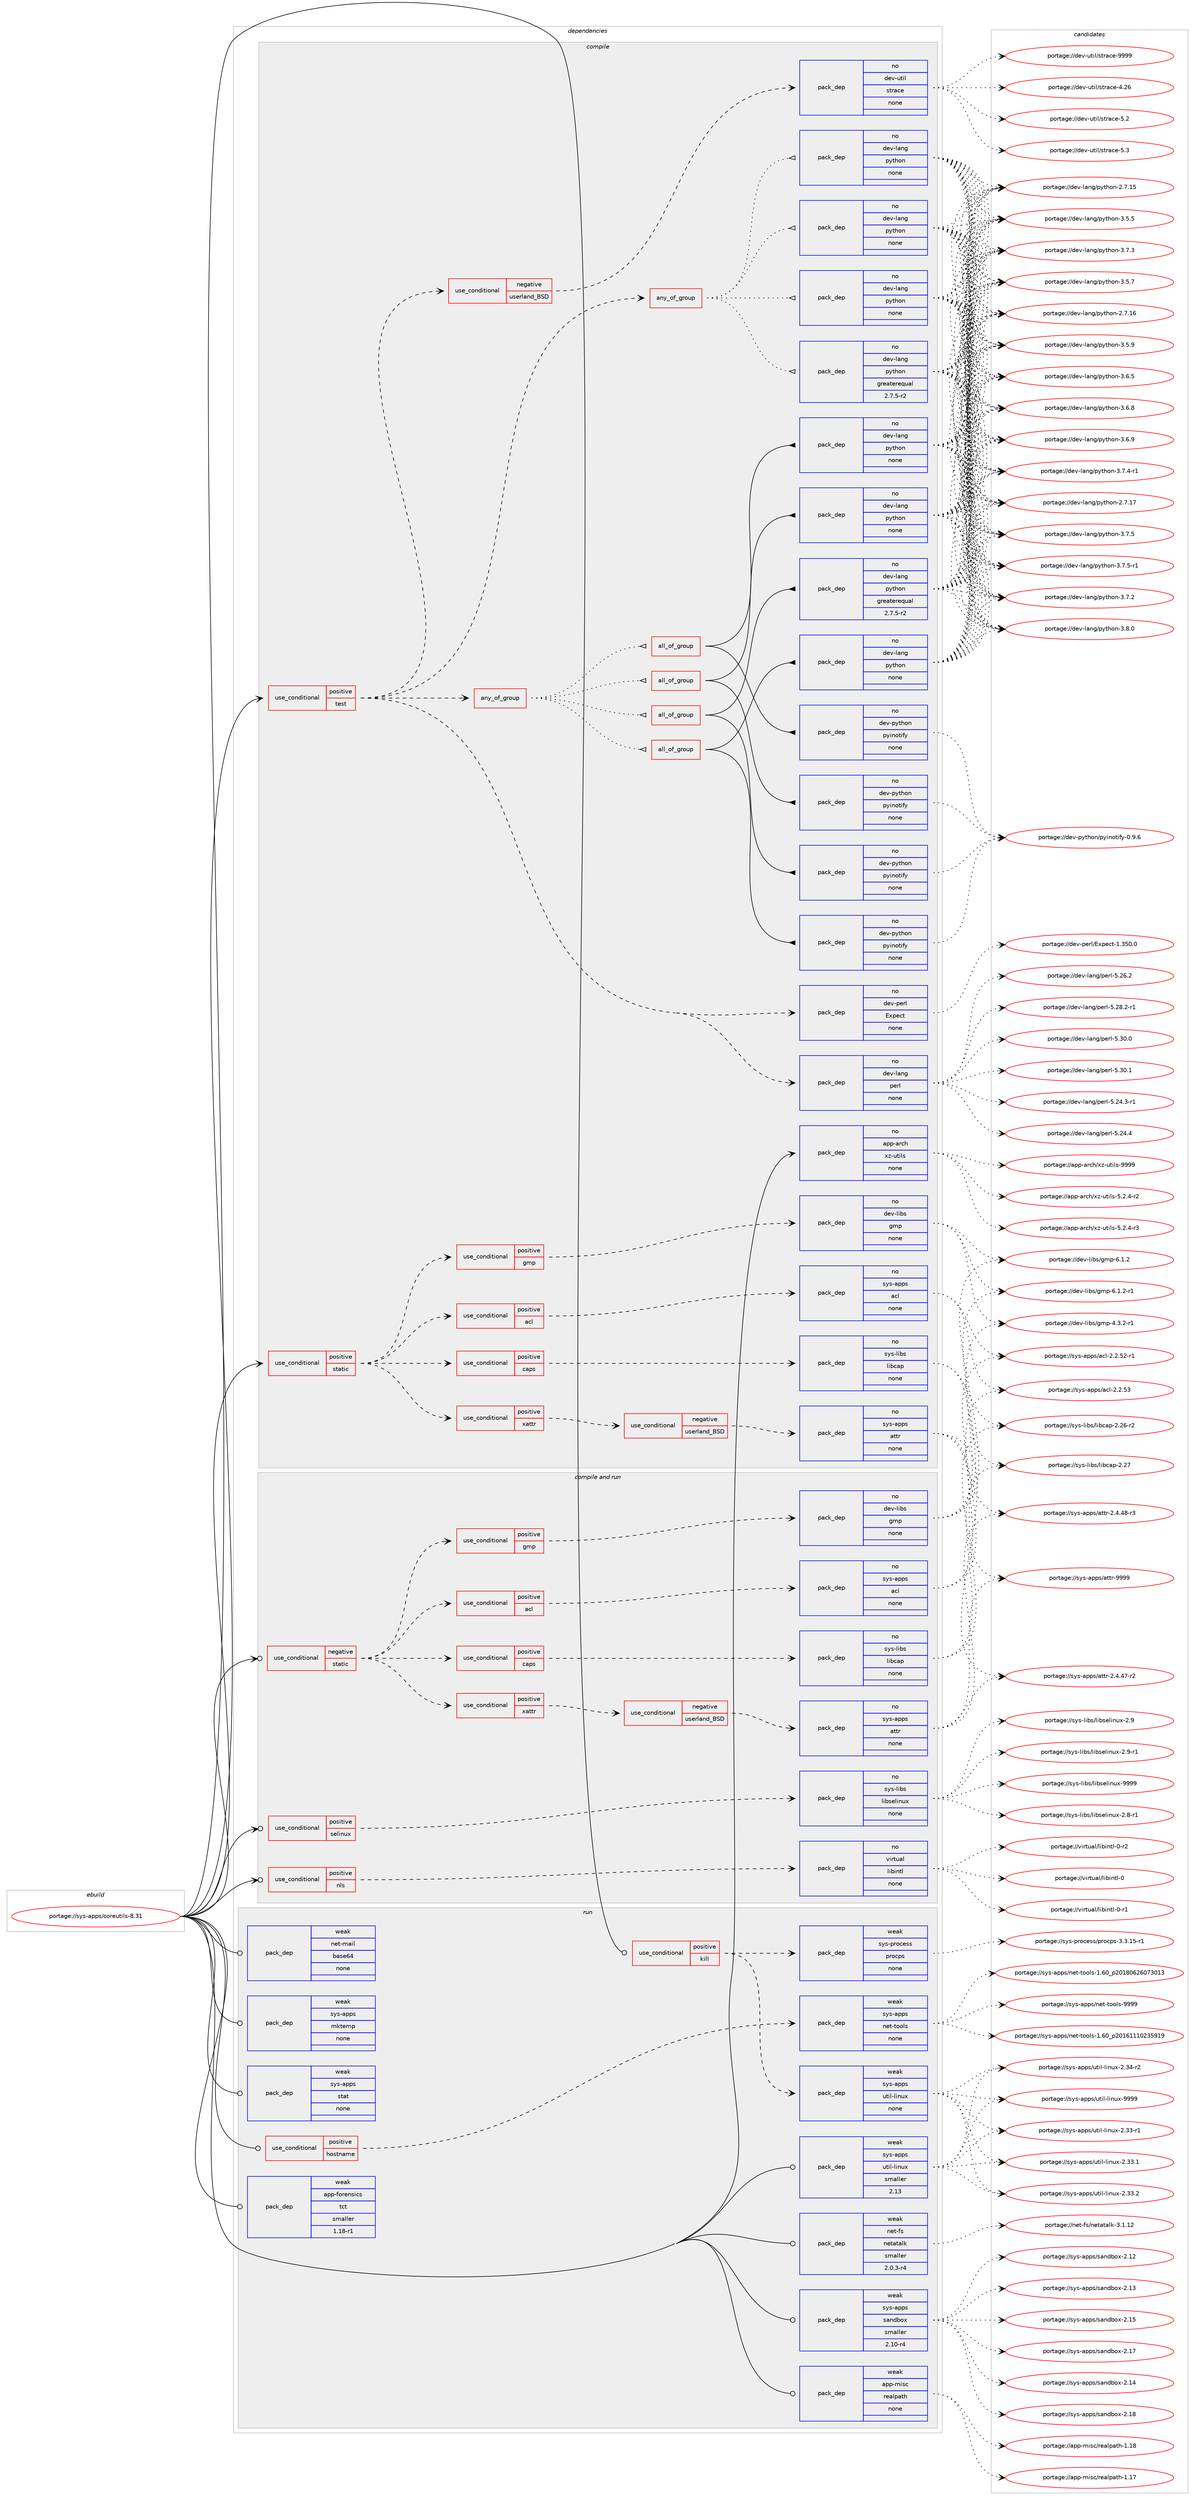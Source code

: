 digraph prolog {

# *************
# Graph options
# *************

newrank=true;
concentrate=true;
compound=true;
graph [rankdir=LR,fontname=Helvetica,fontsize=10,ranksep=1.5];#, ranksep=2.5, nodesep=0.2];
edge  [arrowhead=vee];
node  [fontname=Helvetica,fontsize=10];

# **********
# The ebuild
# **********

subgraph cluster_leftcol {
color=gray;
rank=same;
label=<<i>ebuild</i>>;
id [label="portage://sys-apps/coreutils-8.31", color=red, width=4, href="../sys-apps/coreutils-8.31.svg"];
}

# ****************
# The dependencies
# ****************

subgraph cluster_midcol {
color=gray;
label=<<i>dependencies</i>>;
subgraph cluster_compile {
fillcolor="#eeeeee";
style=filled;
label=<<i>compile</i>>;
subgraph cond98813 {
dependency407005 [label=<<TABLE BORDER="0" CELLBORDER="1" CELLSPACING="0" CELLPADDING="4"><TR><TD ROWSPAN="3" CELLPADDING="10">use_conditional</TD></TR><TR><TD>positive</TD></TR><TR><TD>static</TD></TR></TABLE>>, shape=none, color=red];
subgraph cond98814 {
dependency407006 [label=<<TABLE BORDER="0" CELLBORDER="1" CELLSPACING="0" CELLPADDING="4"><TR><TD ROWSPAN="3" CELLPADDING="10">use_conditional</TD></TR><TR><TD>positive</TD></TR><TR><TD>acl</TD></TR></TABLE>>, shape=none, color=red];
subgraph pack301393 {
dependency407007 [label=<<TABLE BORDER="0" CELLBORDER="1" CELLSPACING="0" CELLPADDING="4" WIDTH="220"><TR><TD ROWSPAN="6" CELLPADDING="30">pack_dep</TD></TR><TR><TD WIDTH="110">no</TD></TR><TR><TD>sys-apps</TD></TR><TR><TD>acl</TD></TR><TR><TD>none</TD></TR><TR><TD></TD></TR></TABLE>>, shape=none, color=blue];
}
dependency407006:e -> dependency407007:w [weight=20,style="dashed",arrowhead="vee"];
}
dependency407005:e -> dependency407006:w [weight=20,style="dashed",arrowhead="vee"];
subgraph cond98815 {
dependency407008 [label=<<TABLE BORDER="0" CELLBORDER="1" CELLSPACING="0" CELLPADDING="4"><TR><TD ROWSPAN="3" CELLPADDING="10">use_conditional</TD></TR><TR><TD>positive</TD></TR><TR><TD>caps</TD></TR></TABLE>>, shape=none, color=red];
subgraph pack301394 {
dependency407009 [label=<<TABLE BORDER="0" CELLBORDER="1" CELLSPACING="0" CELLPADDING="4" WIDTH="220"><TR><TD ROWSPAN="6" CELLPADDING="30">pack_dep</TD></TR><TR><TD WIDTH="110">no</TD></TR><TR><TD>sys-libs</TD></TR><TR><TD>libcap</TD></TR><TR><TD>none</TD></TR><TR><TD></TD></TR></TABLE>>, shape=none, color=blue];
}
dependency407008:e -> dependency407009:w [weight=20,style="dashed",arrowhead="vee"];
}
dependency407005:e -> dependency407008:w [weight=20,style="dashed",arrowhead="vee"];
subgraph cond98816 {
dependency407010 [label=<<TABLE BORDER="0" CELLBORDER="1" CELLSPACING="0" CELLPADDING="4"><TR><TD ROWSPAN="3" CELLPADDING="10">use_conditional</TD></TR><TR><TD>positive</TD></TR><TR><TD>gmp</TD></TR></TABLE>>, shape=none, color=red];
subgraph pack301395 {
dependency407011 [label=<<TABLE BORDER="0" CELLBORDER="1" CELLSPACING="0" CELLPADDING="4" WIDTH="220"><TR><TD ROWSPAN="6" CELLPADDING="30">pack_dep</TD></TR><TR><TD WIDTH="110">no</TD></TR><TR><TD>dev-libs</TD></TR><TR><TD>gmp</TD></TR><TR><TD>none</TD></TR><TR><TD></TD></TR></TABLE>>, shape=none, color=blue];
}
dependency407010:e -> dependency407011:w [weight=20,style="dashed",arrowhead="vee"];
}
dependency407005:e -> dependency407010:w [weight=20,style="dashed",arrowhead="vee"];
subgraph cond98817 {
dependency407012 [label=<<TABLE BORDER="0" CELLBORDER="1" CELLSPACING="0" CELLPADDING="4"><TR><TD ROWSPAN="3" CELLPADDING="10">use_conditional</TD></TR><TR><TD>positive</TD></TR><TR><TD>xattr</TD></TR></TABLE>>, shape=none, color=red];
subgraph cond98818 {
dependency407013 [label=<<TABLE BORDER="0" CELLBORDER="1" CELLSPACING="0" CELLPADDING="4"><TR><TD ROWSPAN="3" CELLPADDING="10">use_conditional</TD></TR><TR><TD>negative</TD></TR><TR><TD>userland_BSD</TD></TR></TABLE>>, shape=none, color=red];
subgraph pack301396 {
dependency407014 [label=<<TABLE BORDER="0" CELLBORDER="1" CELLSPACING="0" CELLPADDING="4" WIDTH="220"><TR><TD ROWSPAN="6" CELLPADDING="30">pack_dep</TD></TR><TR><TD WIDTH="110">no</TD></TR><TR><TD>sys-apps</TD></TR><TR><TD>attr</TD></TR><TR><TD>none</TD></TR><TR><TD></TD></TR></TABLE>>, shape=none, color=blue];
}
dependency407013:e -> dependency407014:w [weight=20,style="dashed",arrowhead="vee"];
}
dependency407012:e -> dependency407013:w [weight=20,style="dashed",arrowhead="vee"];
}
dependency407005:e -> dependency407012:w [weight=20,style="dashed",arrowhead="vee"];
}
id:e -> dependency407005:w [weight=20,style="solid",arrowhead="vee"];
subgraph cond98819 {
dependency407015 [label=<<TABLE BORDER="0" CELLBORDER="1" CELLSPACING="0" CELLPADDING="4"><TR><TD ROWSPAN="3" CELLPADDING="10">use_conditional</TD></TR><TR><TD>positive</TD></TR><TR><TD>test</TD></TR></TABLE>>, shape=none, color=red];
subgraph pack301397 {
dependency407016 [label=<<TABLE BORDER="0" CELLBORDER="1" CELLSPACING="0" CELLPADDING="4" WIDTH="220"><TR><TD ROWSPAN="6" CELLPADDING="30">pack_dep</TD></TR><TR><TD WIDTH="110">no</TD></TR><TR><TD>dev-lang</TD></TR><TR><TD>perl</TD></TR><TR><TD>none</TD></TR><TR><TD></TD></TR></TABLE>>, shape=none, color=blue];
}
dependency407015:e -> dependency407016:w [weight=20,style="dashed",arrowhead="vee"];
subgraph pack301398 {
dependency407017 [label=<<TABLE BORDER="0" CELLBORDER="1" CELLSPACING="0" CELLPADDING="4" WIDTH="220"><TR><TD ROWSPAN="6" CELLPADDING="30">pack_dep</TD></TR><TR><TD WIDTH="110">no</TD></TR><TR><TD>dev-perl</TD></TR><TR><TD>Expect</TD></TR><TR><TD>none</TD></TR><TR><TD></TD></TR></TABLE>>, shape=none, color=blue];
}
dependency407015:e -> dependency407017:w [weight=20,style="dashed",arrowhead="vee"];
subgraph cond98820 {
dependency407018 [label=<<TABLE BORDER="0" CELLBORDER="1" CELLSPACING="0" CELLPADDING="4"><TR><TD ROWSPAN="3" CELLPADDING="10">use_conditional</TD></TR><TR><TD>negative</TD></TR><TR><TD>userland_BSD</TD></TR></TABLE>>, shape=none, color=red];
subgraph pack301399 {
dependency407019 [label=<<TABLE BORDER="0" CELLBORDER="1" CELLSPACING="0" CELLPADDING="4" WIDTH="220"><TR><TD ROWSPAN="6" CELLPADDING="30">pack_dep</TD></TR><TR><TD WIDTH="110">no</TD></TR><TR><TD>dev-util</TD></TR><TR><TD>strace</TD></TR><TR><TD>none</TD></TR><TR><TD></TD></TR></TABLE>>, shape=none, color=blue];
}
dependency407018:e -> dependency407019:w [weight=20,style="dashed",arrowhead="vee"];
}
dependency407015:e -> dependency407018:w [weight=20,style="dashed",arrowhead="vee"];
subgraph any6589 {
dependency407020 [label=<<TABLE BORDER="0" CELLBORDER="1" CELLSPACING="0" CELLPADDING="4"><TR><TD CELLPADDING="10">any_of_group</TD></TR></TABLE>>, shape=none, color=red];subgraph pack301400 {
dependency407021 [label=<<TABLE BORDER="0" CELLBORDER="1" CELLSPACING="0" CELLPADDING="4" WIDTH="220"><TR><TD ROWSPAN="6" CELLPADDING="30">pack_dep</TD></TR><TR><TD WIDTH="110">no</TD></TR><TR><TD>dev-lang</TD></TR><TR><TD>python</TD></TR><TR><TD>none</TD></TR><TR><TD></TD></TR></TABLE>>, shape=none, color=blue];
}
dependency407020:e -> dependency407021:w [weight=20,style="dotted",arrowhead="oinv"];
subgraph pack301401 {
dependency407022 [label=<<TABLE BORDER="0" CELLBORDER="1" CELLSPACING="0" CELLPADDING="4" WIDTH="220"><TR><TD ROWSPAN="6" CELLPADDING="30">pack_dep</TD></TR><TR><TD WIDTH="110">no</TD></TR><TR><TD>dev-lang</TD></TR><TR><TD>python</TD></TR><TR><TD>none</TD></TR><TR><TD></TD></TR></TABLE>>, shape=none, color=blue];
}
dependency407020:e -> dependency407022:w [weight=20,style="dotted",arrowhead="oinv"];
subgraph pack301402 {
dependency407023 [label=<<TABLE BORDER="0" CELLBORDER="1" CELLSPACING="0" CELLPADDING="4" WIDTH="220"><TR><TD ROWSPAN="6" CELLPADDING="30">pack_dep</TD></TR><TR><TD WIDTH="110">no</TD></TR><TR><TD>dev-lang</TD></TR><TR><TD>python</TD></TR><TR><TD>none</TD></TR><TR><TD></TD></TR></TABLE>>, shape=none, color=blue];
}
dependency407020:e -> dependency407023:w [weight=20,style="dotted",arrowhead="oinv"];
subgraph pack301403 {
dependency407024 [label=<<TABLE BORDER="0" CELLBORDER="1" CELLSPACING="0" CELLPADDING="4" WIDTH="220"><TR><TD ROWSPAN="6" CELLPADDING="30">pack_dep</TD></TR><TR><TD WIDTH="110">no</TD></TR><TR><TD>dev-lang</TD></TR><TR><TD>python</TD></TR><TR><TD>greaterequal</TD></TR><TR><TD>2.7.5-r2</TD></TR></TABLE>>, shape=none, color=blue];
}
dependency407020:e -> dependency407024:w [weight=20,style="dotted",arrowhead="oinv"];
}
dependency407015:e -> dependency407020:w [weight=20,style="dashed",arrowhead="vee"];
subgraph any6590 {
dependency407025 [label=<<TABLE BORDER="0" CELLBORDER="1" CELLSPACING="0" CELLPADDING="4"><TR><TD CELLPADDING="10">any_of_group</TD></TR></TABLE>>, shape=none, color=red];subgraph all213 {
dependency407026 [label=<<TABLE BORDER="0" CELLBORDER="1" CELLSPACING="0" CELLPADDING="4"><TR><TD CELLPADDING="10">all_of_group</TD></TR></TABLE>>, shape=none, color=red];subgraph pack301404 {
dependency407027 [label=<<TABLE BORDER="0" CELLBORDER="1" CELLSPACING="0" CELLPADDING="4" WIDTH="220"><TR><TD ROWSPAN="6" CELLPADDING="30">pack_dep</TD></TR><TR><TD WIDTH="110">no</TD></TR><TR><TD>dev-lang</TD></TR><TR><TD>python</TD></TR><TR><TD>none</TD></TR><TR><TD></TD></TR></TABLE>>, shape=none, color=blue];
}
dependency407026:e -> dependency407027:w [weight=20,style="solid",arrowhead="inv"];
subgraph pack301405 {
dependency407028 [label=<<TABLE BORDER="0" CELLBORDER="1" CELLSPACING="0" CELLPADDING="4" WIDTH="220"><TR><TD ROWSPAN="6" CELLPADDING="30">pack_dep</TD></TR><TR><TD WIDTH="110">no</TD></TR><TR><TD>dev-python</TD></TR><TR><TD>pyinotify</TD></TR><TR><TD>none</TD></TR><TR><TD></TD></TR></TABLE>>, shape=none, color=blue];
}
dependency407026:e -> dependency407028:w [weight=20,style="solid",arrowhead="inv"];
}
dependency407025:e -> dependency407026:w [weight=20,style="dotted",arrowhead="oinv"];
subgraph all214 {
dependency407029 [label=<<TABLE BORDER="0" CELLBORDER="1" CELLSPACING="0" CELLPADDING="4"><TR><TD CELLPADDING="10">all_of_group</TD></TR></TABLE>>, shape=none, color=red];subgraph pack301406 {
dependency407030 [label=<<TABLE BORDER="0" CELLBORDER="1" CELLSPACING="0" CELLPADDING="4" WIDTH="220"><TR><TD ROWSPAN="6" CELLPADDING="30">pack_dep</TD></TR><TR><TD WIDTH="110">no</TD></TR><TR><TD>dev-lang</TD></TR><TR><TD>python</TD></TR><TR><TD>none</TD></TR><TR><TD></TD></TR></TABLE>>, shape=none, color=blue];
}
dependency407029:e -> dependency407030:w [weight=20,style="solid",arrowhead="inv"];
subgraph pack301407 {
dependency407031 [label=<<TABLE BORDER="0" CELLBORDER="1" CELLSPACING="0" CELLPADDING="4" WIDTH="220"><TR><TD ROWSPAN="6" CELLPADDING="30">pack_dep</TD></TR><TR><TD WIDTH="110">no</TD></TR><TR><TD>dev-python</TD></TR><TR><TD>pyinotify</TD></TR><TR><TD>none</TD></TR><TR><TD></TD></TR></TABLE>>, shape=none, color=blue];
}
dependency407029:e -> dependency407031:w [weight=20,style="solid",arrowhead="inv"];
}
dependency407025:e -> dependency407029:w [weight=20,style="dotted",arrowhead="oinv"];
subgraph all215 {
dependency407032 [label=<<TABLE BORDER="0" CELLBORDER="1" CELLSPACING="0" CELLPADDING="4"><TR><TD CELLPADDING="10">all_of_group</TD></TR></TABLE>>, shape=none, color=red];subgraph pack301408 {
dependency407033 [label=<<TABLE BORDER="0" CELLBORDER="1" CELLSPACING="0" CELLPADDING="4" WIDTH="220"><TR><TD ROWSPAN="6" CELLPADDING="30">pack_dep</TD></TR><TR><TD WIDTH="110">no</TD></TR><TR><TD>dev-lang</TD></TR><TR><TD>python</TD></TR><TR><TD>none</TD></TR><TR><TD></TD></TR></TABLE>>, shape=none, color=blue];
}
dependency407032:e -> dependency407033:w [weight=20,style="solid",arrowhead="inv"];
subgraph pack301409 {
dependency407034 [label=<<TABLE BORDER="0" CELLBORDER="1" CELLSPACING="0" CELLPADDING="4" WIDTH="220"><TR><TD ROWSPAN="6" CELLPADDING="30">pack_dep</TD></TR><TR><TD WIDTH="110">no</TD></TR><TR><TD>dev-python</TD></TR><TR><TD>pyinotify</TD></TR><TR><TD>none</TD></TR><TR><TD></TD></TR></TABLE>>, shape=none, color=blue];
}
dependency407032:e -> dependency407034:w [weight=20,style="solid",arrowhead="inv"];
}
dependency407025:e -> dependency407032:w [weight=20,style="dotted",arrowhead="oinv"];
subgraph all216 {
dependency407035 [label=<<TABLE BORDER="0" CELLBORDER="1" CELLSPACING="0" CELLPADDING="4"><TR><TD CELLPADDING="10">all_of_group</TD></TR></TABLE>>, shape=none, color=red];subgraph pack301410 {
dependency407036 [label=<<TABLE BORDER="0" CELLBORDER="1" CELLSPACING="0" CELLPADDING="4" WIDTH="220"><TR><TD ROWSPAN="6" CELLPADDING="30">pack_dep</TD></TR><TR><TD WIDTH="110">no</TD></TR><TR><TD>dev-lang</TD></TR><TR><TD>python</TD></TR><TR><TD>greaterequal</TD></TR><TR><TD>2.7.5-r2</TD></TR></TABLE>>, shape=none, color=blue];
}
dependency407035:e -> dependency407036:w [weight=20,style="solid",arrowhead="inv"];
subgraph pack301411 {
dependency407037 [label=<<TABLE BORDER="0" CELLBORDER="1" CELLSPACING="0" CELLPADDING="4" WIDTH="220"><TR><TD ROWSPAN="6" CELLPADDING="30">pack_dep</TD></TR><TR><TD WIDTH="110">no</TD></TR><TR><TD>dev-python</TD></TR><TR><TD>pyinotify</TD></TR><TR><TD>none</TD></TR><TR><TD></TD></TR></TABLE>>, shape=none, color=blue];
}
dependency407035:e -> dependency407037:w [weight=20,style="solid",arrowhead="inv"];
}
dependency407025:e -> dependency407035:w [weight=20,style="dotted",arrowhead="oinv"];
}
dependency407015:e -> dependency407025:w [weight=20,style="dashed",arrowhead="vee"];
}
id:e -> dependency407015:w [weight=20,style="solid",arrowhead="vee"];
subgraph pack301412 {
dependency407038 [label=<<TABLE BORDER="0" CELLBORDER="1" CELLSPACING="0" CELLPADDING="4" WIDTH="220"><TR><TD ROWSPAN="6" CELLPADDING="30">pack_dep</TD></TR><TR><TD WIDTH="110">no</TD></TR><TR><TD>app-arch</TD></TR><TR><TD>xz-utils</TD></TR><TR><TD>none</TD></TR><TR><TD></TD></TR></TABLE>>, shape=none, color=blue];
}
id:e -> dependency407038:w [weight=20,style="solid",arrowhead="vee"];
}
subgraph cluster_compileandrun {
fillcolor="#eeeeee";
style=filled;
label=<<i>compile and run</i>>;
subgraph cond98821 {
dependency407039 [label=<<TABLE BORDER="0" CELLBORDER="1" CELLSPACING="0" CELLPADDING="4"><TR><TD ROWSPAN="3" CELLPADDING="10">use_conditional</TD></TR><TR><TD>negative</TD></TR><TR><TD>static</TD></TR></TABLE>>, shape=none, color=red];
subgraph cond98822 {
dependency407040 [label=<<TABLE BORDER="0" CELLBORDER="1" CELLSPACING="0" CELLPADDING="4"><TR><TD ROWSPAN="3" CELLPADDING="10">use_conditional</TD></TR><TR><TD>positive</TD></TR><TR><TD>acl</TD></TR></TABLE>>, shape=none, color=red];
subgraph pack301413 {
dependency407041 [label=<<TABLE BORDER="0" CELLBORDER="1" CELLSPACING="0" CELLPADDING="4" WIDTH="220"><TR><TD ROWSPAN="6" CELLPADDING="30">pack_dep</TD></TR><TR><TD WIDTH="110">no</TD></TR><TR><TD>sys-apps</TD></TR><TR><TD>acl</TD></TR><TR><TD>none</TD></TR><TR><TD></TD></TR></TABLE>>, shape=none, color=blue];
}
dependency407040:e -> dependency407041:w [weight=20,style="dashed",arrowhead="vee"];
}
dependency407039:e -> dependency407040:w [weight=20,style="dashed",arrowhead="vee"];
subgraph cond98823 {
dependency407042 [label=<<TABLE BORDER="0" CELLBORDER="1" CELLSPACING="0" CELLPADDING="4"><TR><TD ROWSPAN="3" CELLPADDING="10">use_conditional</TD></TR><TR><TD>positive</TD></TR><TR><TD>caps</TD></TR></TABLE>>, shape=none, color=red];
subgraph pack301414 {
dependency407043 [label=<<TABLE BORDER="0" CELLBORDER="1" CELLSPACING="0" CELLPADDING="4" WIDTH="220"><TR><TD ROWSPAN="6" CELLPADDING="30">pack_dep</TD></TR><TR><TD WIDTH="110">no</TD></TR><TR><TD>sys-libs</TD></TR><TR><TD>libcap</TD></TR><TR><TD>none</TD></TR><TR><TD></TD></TR></TABLE>>, shape=none, color=blue];
}
dependency407042:e -> dependency407043:w [weight=20,style="dashed",arrowhead="vee"];
}
dependency407039:e -> dependency407042:w [weight=20,style="dashed",arrowhead="vee"];
subgraph cond98824 {
dependency407044 [label=<<TABLE BORDER="0" CELLBORDER="1" CELLSPACING="0" CELLPADDING="4"><TR><TD ROWSPAN="3" CELLPADDING="10">use_conditional</TD></TR><TR><TD>positive</TD></TR><TR><TD>gmp</TD></TR></TABLE>>, shape=none, color=red];
subgraph pack301415 {
dependency407045 [label=<<TABLE BORDER="0" CELLBORDER="1" CELLSPACING="0" CELLPADDING="4" WIDTH="220"><TR><TD ROWSPAN="6" CELLPADDING="30">pack_dep</TD></TR><TR><TD WIDTH="110">no</TD></TR><TR><TD>dev-libs</TD></TR><TR><TD>gmp</TD></TR><TR><TD>none</TD></TR><TR><TD></TD></TR></TABLE>>, shape=none, color=blue];
}
dependency407044:e -> dependency407045:w [weight=20,style="dashed",arrowhead="vee"];
}
dependency407039:e -> dependency407044:w [weight=20,style="dashed",arrowhead="vee"];
subgraph cond98825 {
dependency407046 [label=<<TABLE BORDER="0" CELLBORDER="1" CELLSPACING="0" CELLPADDING="4"><TR><TD ROWSPAN="3" CELLPADDING="10">use_conditional</TD></TR><TR><TD>positive</TD></TR><TR><TD>xattr</TD></TR></TABLE>>, shape=none, color=red];
subgraph cond98826 {
dependency407047 [label=<<TABLE BORDER="0" CELLBORDER="1" CELLSPACING="0" CELLPADDING="4"><TR><TD ROWSPAN="3" CELLPADDING="10">use_conditional</TD></TR><TR><TD>negative</TD></TR><TR><TD>userland_BSD</TD></TR></TABLE>>, shape=none, color=red];
subgraph pack301416 {
dependency407048 [label=<<TABLE BORDER="0" CELLBORDER="1" CELLSPACING="0" CELLPADDING="4" WIDTH="220"><TR><TD ROWSPAN="6" CELLPADDING="30">pack_dep</TD></TR><TR><TD WIDTH="110">no</TD></TR><TR><TD>sys-apps</TD></TR><TR><TD>attr</TD></TR><TR><TD>none</TD></TR><TR><TD></TD></TR></TABLE>>, shape=none, color=blue];
}
dependency407047:e -> dependency407048:w [weight=20,style="dashed",arrowhead="vee"];
}
dependency407046:e -> dependency407047:w [weight=20,style="dashed",arrowhead="vee"];
}
dependency407039:e -> dependency407046:w [weight=20,style="dashed",arrowhead="vee"];
}
id:e -> dependency407039:w [weight=20,style="solid",arrowhead="odotvee"];
subgraph cond98827 {
dependency407049 [label=<<TABLE BORDER="0" CELLBORDER="1" CELLSPACING="0" CELLPADDING="4"><TR><TD ROWSPAN="3" CELLPADDING="10">use_conditional</TD></TR><TR><TD>positive</TD></TR><TR><TD>nls</TD></TR></TABLE>>, shape=none, color=red];
subgraph pack301417 {
dependency407050 [label=<<TABLE BORDER="0" CELLBORDER="1" CELLSPACING="0" CELLPADDING="4" WIDTH="220"><TR><TD ROWSPAN="6" CELLPADDING="30">pack_dep</TD></TR><TR><TD WIDTH="110">no</TD></TR><TR><TD>virtual</TD></TR><TR><TD>libintl</TD></TR><TR><TD>none</TD></TR><TR><TD></TD></TR></TABLE>>, shape=none, color=blue];
}
dependency407049:e -> dependency407050:w [weight=20,style="dashed",arrowhead="vee"];
}
id:e -> dependency407049:w [weight=20,style="solid",arrowhead="odotvee"];
subgraph cond98828 {
dependency407051 [label=<<TABLE BORDER="0" CELLBORDER="1" CELLSPACING="0" CELLPADDING="4"><TR><TD ROWSPAN="3" CELLPADDING="10">use_conditional</TD></TR><TR><TD>positive</TD></TR><TR><TD>selinux</TD></TR></TABLE>>, shape=none, color=red];
subgraph pack301418 {
dependency407052 [label=<<TABLE BORDER="0" CELLBORDER="1" CELLSPACING="0" CELLPADDING="4" WIDTH="220"><TR><TD ROWSPAN="6" CELLPADDING="30">pack_dep</TD></TR><TR><TD WIDTH="110">no</TD></TR><TR><TD>sys-libs</TD></TR><TR><TD>libselinux</TD></TR><TR><TD>none</TD></TR><TR><TD></TD></TR></TABLE>>, shape=none, color=blue];
}
dependency407051:e -> dependency407052:w [weight=20,style="dashed",arrowhead="vee"];
}
id:e -> dependency407051:w [weight=20,style="solid",arrowhead="odotvee"];
}
subgraph cluster_run {
fillcolor="#eeeeee";
style=filled;
label=<<i>run</i>>;
subgraph cond98829 {
dependency407053 [label=<<TABLE BORDER="0" CELLBORDER="1" CELLSPACING="0" CELLPADDING="4"><TR><TD ROWSPAN="3" CELLPADDING="10">use_conditional</TD></TR><TR><TD>positive</TD></TR><TR><TD>hostname</TD></TR></TABLE>>, shape=none, color=red];
subgraph pack301419 {
dependency407054 [label=<<TABLE BORDER="0" CELLBORDER="1" CELLSPACING="0" CELLPADDING="4" WIDTH="220"><TR><TD ROWSPAN="6" CELLPADDING="30">pack_dep</TD></TR><TR><TD WIDTH="110">weak</TD></TR><TR><TD>sys-apps</TD></TR><TR><TD>net-tools</TD></TR><TR><TD>none</TD></TR><TR><TD></TD></TR></TABLE>>, shape=none, color=blue];
}
dependency407053:e -> dependency407054:w [weight=20,style="dashed",arrowhead="vee"];
}
id:e -> dependency407053:w [weight=20,style="solid",arrowhead="odot"];
subgraph cond98830 {
dependency407055 [label=<<TABLE BORDER="0" CELLBORDER="1" CELLSPACING="0" CELLPADDING="4"><TR><TD ROWSPAN="3" CELLPADDING="10">use_conditional</TD></TR><TR><TD>positive</TD></TR><TR><TD>kill</TD></TR></TABLE>>, shape=none, color=red];
subgraph pack301420 {
dependency407056 [label=<<TABLE BORDER="0" CELLBORDER="1" CELLSPACING="0" CELLPADDING="4" WIDTH="220"><TR><TD ROWSPAN="6" CELLPADDING="30">pack_dep</TD></TR><TR><TD WIDTH="110">weak</TD></TR><TR><TD>sys-apps</TD></TR><TR><TD>util-linux</TD></TR><TR><TD>none</TD></TR><TR><TD></TD></TR></TABLE>>, shape=none, color=blue];
}
dependency407055:e -> dependency407056:w [weight=20,style="dashed",arrowhead="vee"];
subgraph pack301421 {
dependency407057 [label=<<TABLE BORDER="0" CELLBORDER="1" CELLSPACING="0" CELLPADDING="4" WIDTH="220"><TR><TD ROWSPAN="6" CELLPADDING="30">pack_dep</TD></TR><TR><TD WIDTH="110">weak</TD></TR><TR><TD>sys-process</TD></TR><TR><TD>procps</TD></TR><TR><TD>none</TD></TR><TR><TD></TD></TR></TABLE>>, shape=none, color=blue];
}
dependency407055:e -> dependency407057:w [weight=20,style="dashed",arrowhead="vee"];
}
id:e -> dependency407055:w [weight=20,style="solid",arrowhead="odot"];
subgraph pack301422 {
dependency407058 [label=<<TABLE BORDER="0" CELLBORDER="1" CELLSPACING="0" CELLPADDING="4" WIDTH="220"><TR><TD ROWSPAN="6" CELLPADDING="30">pack_dep</TD></TR><TR><TD WIDTH="110">weak</TD></TR><TR><TD>app-forensics</TD></TR><TR><TD>tct</TD></TR><TR><TD>smaller</TD></TR><TR><TD>1.18-r1</TD></TR></TABLE>>, shape=none, color=blue];
}
id:e -> dependency407058:w [weight=20,style="solid",arrowhead="odot"];
subgraph pack301423 {
dependency407059 [label=<<TABLE BORDER="0" CELLBORDER="1" CELLSPACING="0" CELLPADDING="4" WIDTH="220"><TR><TD ROWSPAN="6" CELLPADDING="30">pack_dep</TD></TR><TR><TD WIDTH="110">weak</TD></TR><TR><TD>app-misc</TD></TR><TR><TD>realpath</TD></TR><TR><TD>none</TD></TR><TR><TD></TD></TR></TABLE>>, shape=none, color=blue];
}
id:e -> dependency407059:w [weight=20,style="solid",arrowhead="odot"];
subgraph pack301424 {
dependency407060 [label=<<TABLE BORDER="0" CELLBORDER="1" CELLSPACING="0" CELLPADDING="4" WIDTH="220"><TR><TD ROWSPAN="6" CELLPADDING="30">pack_dep</TD></TR><TR><TD WIDTH="110">weak</TD></TR><TR><TD>net-fs</TD></TR><TR><TD>netatalk</TD></TR><TR><TD>smaller</TD></TR><TR><TD>2.0.3-r4</TD></TR></TABLE>>, shape=none, color=blue];
}
id:e -> dependency407060:w [weight=20,style="solid",arrowhead="odot"];
subgraph pack301425 {
dependency407061 [label=<<TABLE BORDER="0" CELLBORDER="1" CELLSPACING="0" CELLPADDING="4" WIDTH="220"><TR><TD ROWSPAN="6" CELLPADDING="30">pack_dep</TD></TR><TR><TD WIDTH="110">weak</TD></TR><TR><TD>net-mail</TD></TR><TR><TD>base64</TD></TR><TR><TD>none</TD></TR><TR><TD></TD></TR></TABLE>>, shape=none, color=blue];
}
id:e -> dependency407061:w [weight=20,style="solid",arrowhead="odot"];
subgraph pack301426 {
dependency407062 [label=<<TABLE BORDER="0" CELLBORDER="1" CELLSPACING="0" CELLPADDING="4" WIDTH="220"><TR><TD ROWSPAN="6" CELLPADDING="30">pack_dep</TD></TR><TR><TD WIDTH="110">weak</TD></TR><TR><TD>sys-apps</TD></TR><TR><TD>mktemp</TD></TR><TR><TD>none</TD></TR><TR><TD></TD></TR></TABLE>>, shape=none, color=blue];
}
id:e -> dependency407062:w [weight=20,style="solid",arrowhead="odot"];
subgraph pack301427 {
dependency407063 [label=<<TABLE BORDER="0" CELLBORDER="1" CELLSPACING="0" CELLPADDING="4" WIDTH="220"><TR><TD ROWSPAN="6" CELLPADDING="30">pack_dep</TD></TR><TR><TD WIDTH="110">weak</TD></TR><TR><TD>sys-apps</TD></TR><TR><TD>sandbox</TD></TR><TR><TD>smaller</TD></TR><TR><TD>2.10-r4</TD></TR></TABLE>>, shape=none, color=blue];
}
id:e -> dependency407063:w [weight=20,style="solid",arrowhead="odot"];
subgraph pack301428 {
dependency407064 [label=<<TABLE BORDER="0" CELLBORDER="1" CELLSPACING="0" CELLPADDING="4" WIDTH="220"><TR><TD ROWSPAN="6" CELLPADDING="30">pack_dep</TD></TR><TR><TD WIDTH="110">weak</TD></TR><TR><TD>sys-apps</TD></TR><TR><TD>stat</TD></TR><TR><TD>none</TD></TR><TR><TD></TD></TR></TABLE>>, shape=none, color=blue];
}
id:e -> dependency407064:w [weight=20,style="solid",arrowhead="odot"];
subgraph pack301429 {
dependency407065 [label=<<TABLE BORDER="0" CELLBORDER="1" CELLSPACING="0" CELLPADDING="4" WIDTH="220"><TR><TD ROWSPAN="6" CELLPADDING="30">pack_dep</TD></TR><TR><TD WIDTH="110">weak</TD></TR><TR><TD>sys-apps</TD></TR><TR><TD>util-linux</TD></TR><TR><TD>smaller</TD></TR><TR><TD>2.13</TD></TR></TABLE>>, shape=none, color=blue];
}
id:e -> dependency407065:w [weight=20,style="solid",arrowhead="odot"];
}
}

# **************
# The candidates
# **************

subgraph cluster_choices {
rank=same;
color=gray;
label=<<i>candidates</i>>;

subgraph choice301393 {
color=black;
nodesep=1;
choiceportage1151211154597112112115479799108455046504653504511449 [label="portage://sys-apps/acl-2.2.52-r1", color=red, width=4,href="../sys-apps/acl-2.2.52-r1.svg"];
choiceportage115121115459711211211547979910845504650465351 [label="portage://sys-apps/acl-2.2.53", color=red, width=4,href="../sys-apps/acl-2.2.53.svg"];
dependency407007:e -> choiceportage1151211154597112112115479799108455046504653504511449:w [style=dotted,weight="100"];
dependency407007:e -> choiceportage115121115459711211211547979910845504650465351:w [style=dotted,weight="100"];
}
subgraph choice301394 {
color=black;
nodesep=1;
choiceportage11512111545108105981154710810598999711245504650544511450 [label="portage://sys-libs/libcap-2.26-r2", color=red, width=4,href="../sys-libs/libcap-2.26-r2.svg"];
choiceportage1151211154510810598115471081059899971124550465055 [label="portage://sys-libs/libcap-2.27", color=red, width=4,href="../sys-libs/libcap-2.27.svg"];
dependency407009:e -> choiceportage11512111545108105981154710810598999711245504650544511450:w [style=dotted,weight="100"];
dependency407009:e -> choiceportage1151211154510810598115471081059899971124550465055:w [style=dotted,weight="100"];
}
subgraph choice301395 {
color=black;
nodesep=1;
choiceportage1001011184510810598115471031091124552465146504511449 [label="portage://dev-libs/gmp-4.3.2-r1", color=red, width=4,href="../dev-libs/gmp-4.3.2-r1.svg"];
choiceportage100101118451081059811547103109112455446494650 [label="portage://dev-libs/gmp-6.1.2", color=red, width=4,href="../dev-libs/gmp-6.1.2.svg"];
choiceportage1001011184510810598115471031091124554464946504511449 [label="portage://dev-libs/gmp-6.1.2-r1", color=red, width=4,href="../dev-libs/gmp-6.1.2-r1.svg"];
dependency407011:e -> choiceportage1001011184510810598115471031091124552465146504511449:w [style=dotted,weight="100"];
dependency407011:e -> choiceportage100101118451081059811547103109112455446494650:w [style=dotted,weight="100"];
dependency407011:e -> choiceportage1001011184510810598115471031091124554464946504511449:w [style=dotted,weight="100"];
}
subgraph choice301396 {
color=black;
nodesep=1;
choiceportage11512111545971121121154797116116114455046524652554511450 [label="portage://sys-apps/attr-2.4.47-r2", color=red, width=4,href="../sys-apps/attr-2.4.47-r2.svg"];
choiceportage11512111545971121121154797116116114455046524652564511451 [label="portage://sys-apps/attr-2.4.48-r3", color=red, width=4,href="../sys-apps/attr-2.4.48-r3.svg"];
choiceportage115121115459711211211547971161161144557575757 [label="portage://sys-apps/attr-9999", color=red, width=4,href="../sys-apps/attr-9999.svg"];
dependency407014:e -> choiceportage11512111545971121121154797116116114455046524652554511450:w [style=dotted,weight="100"];
dependency407014:e -> choiceportage11512111545971121121154797116116114455046524652564511451:w [style=dotted,weight="100"];
dependency407014:e -> choiceportage115121115459711211211547971161161144557575757:w [style=dotted,weight="100"];
}
subgraph choice301397 {
color=black;
nodesep=1;
choiceportage100101118451089711010347112101114108455346505246514511449 [label="portage://dev-lang/perl-5.24.3-r1", color=red, width=4,href="../dev-lang/perl-5.24.3-r1.svg"];
choiceportage10010111845108971101034711210111410845534650524652 [label="portage://dev-lang/perl-5.24.4", color=red, width=4,href="../dev-lang/perl-5.24.4.svg"];
choiceportage10010111845108971101034711210111410845534650544650 [label="portage://dev-lang/perl-5.26.2", color=red, width=4,href="../dev-lang/perl-5.26.2.svg"];
choiceportage100101118451089711010347112101114108455346505646504511449 [label="portage://dev-lang/perl-5.28.2-r1", color=red, width=4,href="../dev-lang/perl-5.28.2-r1.svg"];
choiceportage10010111845108971101034711210111410845534651484648 [label="portage://dev-lang/perl-5.30.0", color=red, width=4,href="../dev-lang/perl-5.30.0.svg"];
choiceportage10010111845108971101034711210111410845534651484649 [label="portage://dev-lang/perl-5.30.1", color=red, width=4,href="../dev-lang/perl-5.30.1.svg"];
dependency407016:e -> choiceportage100101118451089711010347112101114108455346505246514511449:w [style=dotted,weight="100"];
dependency407016:e -> choiceportage10010111845108971101034711210111410845534650524652:w [style=dotted,weight="100"];
dependency407016:e -> choiceportage10010111845108971101034711210111410845534650544650:w [style=dotted,weight="100"];
dependency407016:e -> choiceportage100101118451089711010347112101114108455346505646504511449:w [style=dotted,weight="100"];
dependency407016:e -> choiceportage10010111845108971101034711210111410845534651484648:w [style=dotted,weight="100"];
dependency407016:e -> choiceportage10010111845108971101034711210111410845534651484649:w [style=dotted,weight="100"];
}
subgraph choice301398 {
color=black;
nodesep=1;
choiceportage100101118451121011141084769120112101991164549465153484648 [label="portage://dev-perl/Expect-1.350.0", color=red, width=4,href="../dev-perl/Expect-1.350.0.svg"];
dependency407017:e -> choiceportage100101118451121011141084769120112101991164549465153484648:w [style=dotted,weight="100"];
}
subgraph choice301399 {
color=black;
nodesep=1;
choiceportage100101118451171161051084711511611497991014552465054 [label="portage://dev-util/strace-4.26", color=red, width=4,href="../dev-util/strace-4.26.svg"];
choiceportage1001011184511711610510847115116114979910145534650 [label="portage://dev-util/strace-5.2", color=red, width=4,href="../dev-util/strace-5.2.svg"];
choiceportage1001011184511711610510847115116114979910145534651 [label="portage://dev-util/strace-5.3", color=red, width=4,href="../dev-util/strace-5.3.svg"];
choiceportage100101118451171161051084711511611497991014557575757 [label="portage://dev-util/strace-9999", color=red, width=4,href="../dev-util/strace-9999.svg"];
dependency407019:e -> choiceportage100101118451171161051084711511611497991014552465054:w [style=dotted,weight="100"];
dependency407019:e -> choiceportage1001011184511711610510847115116114979910145534650:w [style=dotted,weight="100"];
dependency407019:e -> choiceportage1001011184511711610510847115116114979910145534651:w [style=dotted,weight="100"];
dependency407019:e -> choiceportage100101118451171161051084711511611497991014557575757:w [style=dotted,weight="100"];
}
subgraph choice301400 {
color=black;
nodesep=1;
choiceportage10010111845108971101034711212111610411111045504655464953 [label="portage://dev-lang/python-2.7.15", color=red, width=4,href="../dev-lang/python-2.7.15.svg"];
choiceportage10010111845108971101034711212111610411111045504655464954 [label="portage://dev-lang/python-2.7.16", color=red, width=4,href="../dev-lang/python-2.7.16.svg"];
choiceportage10010111845108971101034711212111610411111045504655464955 [label="portage://dev-lang/python-2.7.17", color=red, width=4,href="../dev-lang/python-2.7.17.svg"];
choiceportage100101118451089711010347112121116104111110455146534653 [label="portage://dev-lang/python-3.5.5", color=red, width=4,href="../dev-lang/python-3.5.5.svg"];
choiceportage100101118451089711010347112121116104111110455146534655 [label="portage://dev-lang/python-3.5.7", color=red, width=4,href="../dev-lang/python-3.5.7.svg"];
choiceportage100101118451089711010347112121116104111110455146534657 [label="portage://dev-lang/python-3.5.9", color=red, width=4,href="../dev-lang/python-3.5.9.svg"];
choiceportage100101118451089711010347112121116104111110455146544653 [label="portage://dev-lang/python-3.6.5", color=red, width=4,href="../dev-lang/python-3.6.5.svg"];
choiceportage100101118451089711010347112121116104111110455146544656 [label="portage://dev-lang/python-3.6.8", color=red, width=4,href="../dev-lang/python-3.6.8.svg"];
choiceportage100101118451089711010347112121116104111110455146544657 [label="portage://dev-lang/python-3.6.9", color=red, width=4,href="../dev-lang/python-3.6.9.svg"];
choiceportage100101118451089711010347112121116104111110455146554650 [label="portage://dev-lang/python-3.7.2", color=red, width=4,href="../dev-lang/python-3.7.2.svg"];
choiceportage100101118451089711010347112121116104111110455146554651 [label="portage://dev-lang/python-3.7.3", color=red, width=4,href="../dev-lang/python-3.7.3.svg"];
choiceportage1001011184510897110103471121211161041111104551465546524511449 [label="portage://dev-lang/python-3.7.4-r1", color=red, width=4,href="../dev-lang/python-3.7.4-r1.svg"];
choiceportage100101118451089711010347112121116104111110455146554653 [label="portage://dev-lang/python-3.7.5", color=red, width=4,href="../dev-lang/python-3.7.5.svg"];
choiceportage1001011184510897110103471121211161041111104551465546534511449 [label="portage://dev-lang/python-3.7.5-r1", color=red, width=4,href="../dev-lang/python-3.7.5-r1.svg"];
choiceportage100101118451089711010347112121116104111110455146564648 [label="portage://dev-lang/python-3.8.0", color=red, width=4,href="../dev-lang/python-3.8.0.svg"];
dependency407021:e -> choiceportage10010111845108971101034711212111610411111045504655464953:w [style=dotted,weight="100"];
dependency407021:e -> choiceportage10010111845108971101034711212111610411111045504655464954:w [style=dotted,weight="100"];
dependency407021:e -> choiceportage10010111845108971101034711212111610411111045504655464955:w [style=dotted,weight="100"];
dependency407021:e -> choiceportage100101118451089711010347112121116104111110455146534653:w [style=dotted,weight="100"];
dependency407021:e -> choiceportage100101118451089711010347112121116104111110455146534655:w [style=dotted,weight="100"];
dependency407021:e -> choiceportage100101118451089711010347112121116104111110455146534657:w [style=dotted,weight="100"];
dependency407021:e -> choiceportage100101118451089711010347112121116104111110455146544653:w [style=dotted,weight="100"];
dependency407021:e -> choiceportage100101118451089711010347112121116104111110455146544656:w [style=dotted,weight="100"];
dependency407021:e -> choiceportage100101118451089711010347112121116104111110455146544657:w [style=dotted,weight="100"];
dependency407021:e -> choiceportage100101118451089711010347112121116104111110455146554650:w [style=dotted,weight="100"];
dependency407021:e -> choiceportage100101118451089711010347112121116104111110455146554651:w [style=dotted,weight="100"];
dependency407021:e -> choiceportage1001011184510897110103471121211161041111104551465546524511449:w [style=dotted,weight="100"];
dependency407021:e -> choiceportage100101118451089711010347112121116104111110455146554653:w [style=dotted,weight="100"];
dependency407021:e -> choiceportage1001011184510897110103471121211161041111104551465546534511449:w [style=dotted,weight="100"];
dependency407021:e -> choiceportage100101118451089711010347112121116104111110455146564648:w [style=dotted,weight="100"];
}
subgraph choice301401 {
color=black;
nodesep=1;
choiceportage10010111845108971101034711212111610411111045504655464953 [label="portage://dev-lang/python-2.7.15", color=red, width=4,href="../dev-lang/python-2.7.15.svg"];
choiceportage10010111845108971101034711212111610411111045504655464954 [label="portage://dev-lang/python-2.7.16", color=red, width=4,href="../dev-lang/python-2.7.16.svg"];
choiceportage10010111845108971101034711212111610411111045504655464955 [label="portage://dev-lang/python-2.7.17", color=red, width=4,href="../dev-lang/python-2.7.17.svg"];
choiceportage100101118451089711010347112121116104111110455146534653 [label="portage://dev-lang/python-3.5.5", color=red, width=4,href="../dev-lang/python-3.5.5.svg"];
choiceportage100101118451089711010347112121116104111110455146534655 [label="portage://dev-lang/python-3.5.7", color=red, width=4,href="../dev-lang/python-3.5.7.svg"];
choiceportage100101118451089711010347112121116104111110455146534657 [label="portage://dev-lang/python-3.5.9", color=red, width=4,href="../dev-lang/python-3.5.9.svg"];
choiceportage100101118451089711010347112121116104111110455146544653 [label="portage://dev-lang/python-3.6.5", color=red, width=4,href="../dev-lang/python-3.6.5.svg"];
choiceportage100101118451089711010347112121116104111110455146544656 [label="portage://dev-lang/python-3.6.8", color=red, width=4,href="../dev-lang/python-3.6.8.svg"];
choiceportage100101118451089711010347112121116104111110455146544657 [label="portage://dev-lang/python-3.6.9", color=red, width=4,href="../dev-lang/python-3.6.9.svg"];
choiceportage100101118451089711010347112121116104111110455146554650 [label="portage://dev-lang/python-3.7.2", color=red, width=4,href="../dev-lang/python-3.7.2.svg"];
choiceportage100101118451089711010347112121116104111110455146554651 [label="portage://dev-lang/python-3.7.3", color=red, width=4,href="../dev-lang/python-3.7.3.svg"];
choiceportage1001011184510897110103471121211161041111104551465546524511449 [label="portage://dev-lang/python-3.7.4-r1", color=red, width=4,href="../dev-lang/python-3.7.4-r1.svg"];
choiceportage100101118451089711010347112121116104111110455146554653 [label="portage://dev-lang/python-3.7.5", color=red, width=4,href="../dev-lang/python-3.7.5.svg"];
choiceportage1001011184510897110103471121211161041111104551465546534511449 [label="portage://dev-lang/python-3.7.5-r1", color=red, width=4,href="../dev-lang/python-3.7.5-r1.svg"];
choiceportage100101118451089711010347112121116104111110455146564648 [label="portage://dev-lang/python-3.8.0", color=red, width=4,href="../dev-lang/python-3.8.0.svg"];
dependency407022:e -> choiceportage10010111845108971101034711212111610411111045504655464953:w [style=dotted,weight="100"];
dependency407022:e -> choiceportage10010111845108971101034711212111610411111045504655464954:w [style=dotted,weight="100"];
dependency407022:e -> choiceportage10010111845108971101034711212111610411111045504655464955:w [style=dotted,weight="100"];
dependency407022:e -> choiceportage100101118451089711010347112121116104111110455146534653:w [style=dotted,weight="100"];
dependency407022:e -> choiceportage100101118451089711010347112121116104111110455146534655:w [style=dotted,weight="100"];
dependency407022:e -> choiceportage100101118451089711010347112121116104111110455146534657:w [style=dotted,weight="100"];
dependency407022:e -> choiceportage100101118451089711010347112121116104111110455146544653:w [style=dotted,weight="100"];
dependency407022:e -> choiceportage100101118451089711010347112121116104111110455146544656:w [style=dotted,weight="100"];
dependency407022:e -> choiceportage100101118451089711010347112121116104111110455146544657:w [style=dotted,weight="100"];
dependency407022:e -> choiceportage100101118451089711010347112121116104111110455146554650:w [style=dotted,weight="100"];
dependency407022:e -> choiceportage100101118451089711010347112121116104111110455146554651:w [style=dotted,weight="100"];
dependency407022:e -> choiceportage1001011184510897110103471121211161041111104551465546524511449:w [style=dotted,weight="100"];
dependency407022:e -> choiceportage100101118451089711010347112121116104111110455146554653:w [style=dotted,weight="100"];
dependency407022:e -> choiceportage1001011184510897110103471121211161041111104551465546534511449:w [style=dotted,weight="100"];
dependency407022:e -> choiceportage100101118451089711010347112121116104111110455146564648:w [style=dotted,weight="100"];
}
subgraph choice301402 {
color=black;
nodesep=1;
choiceportage10010111845108971101034711212111610411111045504655464953 [label="portage://dev-lang/python-2.7.15", color=red, width=4,href="../dev-lang/python-2.7.15.svg"];
choiceportage10010111845108971101034711212111610411111045504655464954 [label="portage://dev-lang/python-2.7.16", color=red, width=4,href="../dev-lang/python-2.7.16.svg"];
choiceportage10010111845108971101034711212111610411111045504655464955 [label="portage://dev-lang/python-2.7.17", color=red, width=4,href="../dev-lang/python-2.7.17.svg"];
choiceportage100101118451089711010347112121116104111110455146534653 [label="portage://dev-lang/python-3.5.5", color=red, width=4,href="../dev-lang/python-3.5.5.svg"];
choiceportage100101118451089711010347112121116104111110455146534655 [label="portage://dev-lang/python-3.5.7", color=red, width=4,href="../dev-lang/python-3.5.7.svg"];
choiceportage100101118451089711010347112121116104111110455146534657 [label="portage://dev-lang/python-3.5.9", color=red, width=4,href="../dev-lang/python-3.5.9.svg"];
choiceportage100101118451089711010347112121116104111110455146544653 [label="portage://dev-lang/python-3.6.5", color=red, width=4,href="../dev-lang/python-3.6.5.svg"];
choiceportage100101118451089711010347112121116104111110455146544656 [label="portage://dev-lang/python-3.6.8", color=red, width=4,href="../dev-lang/python-3.6.8.svg"];
choiceportage100101118451089711010347112121116104111110455146544657 [label="portage://dev-lang/python-3.6.9", color=red, width=4,href="../dev-lang/python-3.6.9.svg"];
choiceportage100101118451089711010347112121116104111110455146554650 [label="portage://dev-lang/python-3.7.2", color=red, width=4,href="../dev-lang/python-3.7.2.svg"];
choiceportage100101118451089711010347112121116104111110455146554651 [label="portage://dev-lang/python-3.7.3", color=red, width=4,href="../dev-lang/python-3.7.3.svg"];
choiceportage1001011184510897110103471121211161041111104551465546524511449 [label="portage://dev-lang/python-3.7.4-r1", color=red, width=4,href="../dev-lang/python-3.7.4-r1.svg"];
choiceportage100101118451089711010347112121116104111110455146554653 [label="portage://dev-lang/python-3.7.5", color=red, width=4,href="../dev-lang/python-3.7.5.svg"];
choiceportage1001011184510897110103471121211161041111104551465546534511449 [label="portage://dev-lang/python-3.7.5-r1", color=red, width=4,href="../dev-lang/python-3.7.5-r1.svg"];
choiceportage100101118451089711010347112121116104111110455146564648 [label="portage://dev-lang/python-3.8.0", color=red, width=4,href="../dev-lang/python-3.8.0.svg"];
dependency407023:e -> choiceportage10010111845108971101034711212111610411111045504655464953:w [style=dotted,weight="100"];
dependency407023:e -> choiceportage10010111845108971101034711212111610411111045504655464954:w [style=dotted,weight="100"];
dependency407023:e -> choiceportage10010111845108971101034711212111610411111045504655464955:w [style=dotted,weight="100"];
dependency407023:e -> choiceportage100101118451089711010347112121116104111110455146534653:w [style=dotted,weight="100"];
dependency407023:e -> choiceportage100101118451089711010347112121116104111110455146534655:w [style=dotted,weight="100"];
dependency407023:e -> choiceportage100101118451089711010347112121116104111110455146534657:w [style=dotted,weight="100"];
dependency407023:e -> choiceportage100101118451089711010347112121116104111110455146544653:w [style=dotted,weight="100"];
dependency407023:e -> choiceportage100101118451089711010347112121116104111110455146544656:w [style=dotted,weight="100"];
dependency407023:e -> choiceportage100101118451089711010347112121116104111110455146544657:w [style=dotted,weight="100"];
dependency407023:e -> choiceportage100101118451089711010347112121116104111110455146554650:w [style=dotted,weight="100"];
dependency407023:e -> choiceportage100101118451089711010347112121116104111110455146554651:w [style=dotted,weight="100"];
dependency407023:e -> choiceportage1001011184510897110103471121211161041111104551465546524511449:w [style=dotted,weight="100"];
dependency407023:e -> choiceportage100101118451089711010347112121116104111110455146554653:w [style=dotted,weight="100"];
dependency407023:e -> choiceportage1001011184510897110103471121211161041111104551465546534511449:w [style=dotted,weight="100"];
dependency407023:e -> choiceportage100101118451089711010347112121116104111110455146564648:w [style=dotted,weight="100"];
}
subgraph choice301403 {
color=black;
nodesep=1;
choiceportage10010111845108971101034711212111610411111045504655464953 [label="portage://dev-lang/python-2.7.15", color=red, width=4,href="../dev-lang/python-2.7.15.svg"];
choiceportage10010111845108971101034711212111610411111045504655464954 [label="portage://dev-lang/python-2.7.16", color=red, width=4,href="../dev-lang/python-2.7.16.svg"];
choiceportage10010111845108971101034711212111610411111045504655464955 [label="portage://dev-lang/python-2.7.17", color=red, width=4,href="../dev-lang/python-2.7.17.svg"];
choiceportage100101118451089711010347112121116104111110455146534653 [label="portage://dev-lang/python-3.5.5", color=red, width=4,href="../dev-lang/python-3.5.5.svg"];
choiceportage100101118451089711010347112121116104111110455146534655 [label="portage://dev-lang/python-3.5.7", color=red, width=4,href="../dev-lang/python-3.5.7.svg"];
choiceportage100101118451089711010347112121116104111110455146534657 [label="portage://dev-lang/python-3.5.9", color=red, width=4,href="../dev-lang/python-3.5.9.svg"];
choiceportage100101118451089711010347112121116104111110455146544653 [label="portage://dev-lang/python-3.6.5", color=red, width=4,href="../dev-lang/python-3.6.5.svg"];
choiceportage100101118451089711010347112121116104111110455146544656 [label="portage://dev-lang/python-3.6.8", color=red, width=4,href="../dev-lang/python-3.6.8.svg"];
choiceportage100101118451089711010347112121116104111110455146544657 [label="portage://dev-lang/python-3.6.9", color=red, width=4,href="../dev-lang/python-3.6.9.svg"];
choiceportage100101118451089711010347112121116104111110455146554650 [label="portage://dev-lang/python-3.7.2", color=red, width=4,href="../dev-lang/python-3.7.2.svg"];
choiceportage100101118451089711010347112121116104111110455146554651 [label="portage://dev-lang/python-3.7.3", color=red, width=4,href="../dev-lang/python-3.7.3.svg"];
choiceportage1001011184510897110103471121211161041111104551465546524511449 [label="portage://dev-lang/python-3.7.4-r1", color=red, width=4,href="../dev-lang/python-3.7.4-r1.svg"];
choiceportage100101118451089711010347112121116104111110455146554653 [label="portage://dev-lang/python-3.7.5", color=red, width=4,href="../dev-lang/python-3.7.5.svg"];
choiceportage1001011184510897110103471121211161041111104551465546534511449 [label="portage://dev-lang/python-3.7.5-r1", color=red, width=4,href="../dev-lang/python-3.7.5-r1.svg"];
choiceportage100101118451089711010347112121116104111110455146564648 [label="portage://dev-lang/python-3.8.0", color=red, width=4,href="../dev-lang/python-3.8.0.svg"];
dependency407024:e -> choiceportage10010111845108971101034711212111610411111045504655464953:w [style=dotted,weight="100"];
dependency407024:e -> choiceportage10010111845108971101034711212111610411111045504655464954:w [style=dotted,weight="100"];
dependency407024:e -> choiceportage10010111845108971101034711212111610411111045504655464955:w [style=dotted,weight="100"];
dependency407024:e -> choiceportage100101118451089711010347112121116104111110455146534653:w [style=dotted,weight="100"];
dependency407024:e -> choiceportage100101118451089711010347112121116104111110455146534655:w [style=dotted,weight="100"];
dependency407024:e -> choiceportage100101118451089711010347112121116104111110455146534657:w [style=dotted,weight="100"];
dependency407024:e -> choiceportage100101118451089711010347112121116104111110455146544653:w [style=dotted,weight="100"];
dependency407024:e -> choiceportage100101118451089711010347112121116104111110455146544656:w [style=dotted,weight="100"];
dependency407024:e -> choiceportage100101118451089711010347112121116104111110455146544657:w [style=dotted,weight="100"];
dependency407024:e -> choiceportage100101118451089711010347112121116104111110455146554650:w [style=dotted,weight="100"];
dependency407024:e -> choiceportage100101118451089711010347112121116104111110455146554651:w [style=dotted,weight="100"];
dependency407024:e -> choiceportage1001011184510897110103471121211161041111104551465546524511449:w [style=dotted,weight="100"];
dependency407024:e -> choiceportage100101118451089711010347112121116104111110455146554653:w [style=dotted,weight="100"];
dependency407024:e -> choiceportage1001011184510897110103471121211161041111104551465546534511449:w [style=dotted,weight="100"];
dependency407024:e -> choiceportage100101118451089711010347112121116104111110455146564648:w [style=dotted,weight="100"];
}
subgraph choice301404 {
color=black;
nodesep=1;
choiceportage10010111845108971101034711212111610411111045504655464953 [label="portage://dev-lang/python-2.7.15", color=red, width=4,href="../dev-lang/python-2.7.15.svg"];
choiceportage10010111845108971101034711212111610411111045504655464954 [label="portage://dev-lang/python-2.7.16", color=red, width=4,href="../dev-lang/python-2.7.16.svg"];
choiceportage10010111845108971101034711212111610411111045504655464955 [label="portage://dev-lang/python-2.7.17", color=red, width=4,href="../dev-lang/python-2.7.17.svg"];
choiceportage100101118451089711010347112121116104111110455146534653 [label="portage://dev-lang/python-3.5.5", color=red, width=4,href="../dev-lang/python-3.5.5.svg"];
choiceportage100101118451089711010347112121116104111110455146534655 [label="portage://dev-lang/python-3.5.7", color=red, width=4,href="../dev-lang/python-3.5.7.svg"];
choiceportage100101118451089711010347112121116104111110455146534657 [label="portage://dev-lang/python-3.5.9", color=red, width=4,href="../dev-lang/python-3.5.9.svg"];
choiceportage100101118451089711010347112121116104111110455146544653 [label="portage://dev-lang/python-3.6.5", color=red, width=4,href="../dev-lang/python-3.6.5.svg"];
choiceportage100101118451089711010347112121116104111110455146544656 [label="portage://dev-lang/python-3.6.8", color=red, width=4,href="../dev-lang/python-3.6.8.svg"];
choiceportage100101118451089711010347112121116104111110455146544657 [label="portage://dev-lang/python-3.6.9", color=red, width=4,href="../dev-lang/python-3.6.9.svg"];
choiceportage100101118451089711010347112121116104111110455146554650 [label="portage://dev-lang/python-3.7.2", color=red, width=4,href="../dev-lang/python-3.7.2.svg"];
choiceportage100101118451089711010347112121116104111110455146554651 [label="portage://dev-lang/python-3.7.3", color=red, width=4,href="../dev-lang/python-3.7.3.svg"];
choiceportage1001011184510897110103471121211161041111104551465546524511449 [label="portage://dev-lang/python-3.7.4-r1", color=red, width=4,href="../dev-lang/python-3.7.4-r1.svg"];
choiceportage100101118451089711010347112121116104111110455146554653 [label="portage://dev-lang/python-3.7.5", color=red, width=4,href="../dev-lang/python-3.7.5.svg"];
choiceportage1001011184510897110103471121211161041111104551465546534511449 [label="portage://dev-lang/python-3.7.5-r1", color=red, width=4,href="../dev-lang/python-3.7.5-r1.svg"];
choiceportage100101118451089711010347112121116104111110455146564648 [label="portage://dev-lang/python-3.8.0", color=red, width=4,href="../dev-lang/python-3.8.0.svg"];
dependency407027:e -> choiceportage10010111845108971101034711212111610411111045504655464953:w [style=dotted,weight="100"];
dependency407027:e -> choiceportage10010111845108971101034711212111610411111045504655464954:w [style=dotted,weight="100"];
dependency407027:e -> choiceportage10010111845108971101034711212111610411111045504655464955:w [style=dotted,weight="100"];
dependency407027:e -> choiceportage100101118451089711010347112121116104111110455146534653:w [style=dotted,weight="100"];
dependency407027:e -> choiceportage100101118451089711010347112121116104111110455146534655:w [style=dotted,weight="100"];
dependency407027:e -> choiceportage100101118451089711010347112121116104111110455146534657:w [style=dotted,weight="100"];
dependency407027:e -> choiceportage100101118451089711010347112121116104111110455146544653:w [style=dotted,weight="100"];
dependency407027:e -> choiceportage100101118451089711010347112121116104111110455146544656:w [style=dotted,weight="100"];
dependency407027:e -> choiceportage100101118451089711010347112121116104111110455146544657:w [style=dotted,weight="100"];
dependency407027:e -> choiceportage100101118451089711010347112121116104111110455146554650:w [style=dotted,weight="100"];
dependency407027:e -> choiceportage100101118451089711010347112121116104111110455146554651:w [style=dotted,weight="100"];
dependency407027:e -> choiceportage1001011184510897110103471121211161041111104551465546524511449:w [style=dotted,weight="100"];
dependency407027:e -> choiceportage100101118451089711010347112121116104111110455146554653:w [style=dotted,weight="100"];
dependency407027:e -> choiceportage1001011184510897110103471121211161041111104551465546534511449:w [style=dotted,weight="100"];
dependency407027:e -> choiceportage100101118451089711010347112121116104111110455146564648:w [style=dotted,weight="100"];
}
subgraph choice301405 {
color=black;
nodesep=1;
choiceportage1001011184511212111610411111047112121105110111116105102121454846574654 [label="portage://dev-python/pyinotify-0.9.6", color=red, width=4,href="../dev-python/pyinotify-0.9.6.svg"];
dependency407028:e -> choiceportage1001011184511212111610411111047112121105110111116105102121454846574654:w [style=dotted,weight="100"];
}
subgraph choice301406 {
color=black;
nodesep=1;
choiceportage10010111845108971101034711212111610411111045504655464953 [label="portage://dev-lang/python-2.7.15", color=red, width=4,href="../dev-lang/python-2.7.15.svg"];
choiceportage10010111845108971101034711212111610411111045504655464954 [label="portage://dev-lang/python-2.7.16", color=red, width=4,href="../dev-lang/python-2.7.16.svg"];
choiceportage10010111845108971101034711212111610411111045504655464955 [label="portage://dev-lang/python-2.7.17", color=red, width=4,href="../dev-lang/python-2.7.17.svg"];
choiceportage100101118451089711010347112121116104111110455146534653 [label="portage://dev-lang/python-3.5.5", color=red, width=4,href="../dev-lang/python-3.5.5.svg"];
choiceportage100101118451089711010347112121116104111110455146534655 [label="portage://dev-lang/python-3.5.7", color=red, width=4,href="../dev-lang/python-3.5.7.svg"];
choiceportage100101118451089711010347112121116104111110455146534657 [label="portage://dev-lang/python-3.5.9", color=red, width=4,href="../dev-lang/python-3.5.9.svg"];
choiceportage100101118451089711010347112121116104111110455146544653 [label="portage://dev-lang/python-3.6.5", color=red, width=4,href="../dev-lang/python-3.6.5.svg"];
choiceportage100101118451089711010347112121116104111110455146544656 [label="portage://dev-lang/python-3.6.8", color=red, width=4,href="../dev-lang/python-3.6.8.svg"];
choiceportage100101118451089711010347112121116104111110455146544657 [label="portage://dev-lang/python-3.6.9", color=red, width=4,href="../dev-lang/python-3.6.9.svg"];
choiceportage100101118451089711010347112121116104111110455146554650 [label="portage://dev-lang/python-3.7.2", color=red, width=4,href="../dev-lang/python-3.7.2.svg"];
choiceportage100101118451089711010347112121116104111110455146554651 [label="portage://dev-lang/python-3.7.3", color=red, width=4,href="../dev-lang/python-3.7.3.svg"];
choiceportage1001011184510897110103471121211161041111104551465546524511449 [label="portage://dev-lang/python-3.7.4-r1", color=red, width=4,href="../dev-lang/python-3.7.4-r1.svg"];
choiceportage100101118451089711010347112121116104111110455146554653 [label="portage://dev-lang/python-3.7.5", color=red, width=4,href="../dev-lang/python-3.7.5.svg"];
choiceportage1001011184510897110103471121211161041111104551465546534511449 [label="portage://dev-lang/python-3.7.5-r1", color=red, width=4,href="../dev-lang/python-3.7.5-r1.svg"];
choiceportage100101118451089711010347112121116104111110455146564648 [label="portage://dev-lang/python-3.8.0", color=red, width=4,href="../dev-lang/python-3.8.0.svg"];
dependency407030:e -> choiceportage10010111845108971101034711212111610411111045504655464953:w [style=dotted,weight="100"];
dependency407030:e -> choiceportage10010111845108971101034711212111610411111045504655464954:w [style=dotted,weight="100"];
dependency407030:e -> choiceportage10010111845108971101034711212111610411111045504655464955:w [style=dotted,weight="100"];
dependency407030:e -> choiceportage100101118451089711010347112121116104111110455146534653:w [style=dotted,weight="100"];
dependency407030:e -> choiceportage100101118451089711010347112121116104111110455146534655:w [style=dotted,weight="100"];
dependency407030:e -> choiceportage100101118451089711010347112121116104111110455146534657:w [style=dotted,weight="100"];
dependency407030:e -> choiceportage100101118451089711010347112121116104111110455146544653:w [style=dotted,weight="100"];
dependency407030:e -> choiceportage100101118451089711010347112121116104111110455146544656:w [style=dotted,weight="100"];
dependency407030:e -> choiceportage100101118451089711010347112121116104111110455146544657:w [style=dotted,weight="100"];
dependency407030:e -> choiceportage100101118451089711010347112121116104111110455146554650:w [style=dotted,weight="100"];
dependency407030:e -> choiceportage100101118451089711010347112121116104111110455146554651:w [style=dotted,weight="100"];
dependency407030:e -> choiceportage1001011184510897110103471121211161041111104551465546524511449:w [style=dotted,weight="100"];
dependency407030:e -> choiceportage100101118451089711010347112121116104111110455146554653:w [style=dotted,weight="100"];
dependency407030:e -> choiceportage1001011184510897110103471121211161041111104551465546534511449:w [style=dotted,weight="100"];
dependency407030:e -> choiceportage100101118451089711010347112121116104111110455146564648:w [style=dotted,weight="100"];
}
subgraph choice301407 {
color=black;
nodesep=1;
choiceportage1001011184511212111610411111047112121105110111116105102121454846574654 [label="portage://dev-python/pyinotify-0.9.6", color=red, width=4,href="../dev-python/pyinotify-0.9.6.svg"];
dependency407031:e -> choiceportage1001011184511212111610411111047112121105110111116105102121454846574654:w [style=dotted,weight="100"];
}
subgraph choice301408 {
color=black;
nodesep=1;
choiceportage10010111845108971101034711212111610411111045504655464953 [label="portage://dev-lang/python-2.7.15", color=red, width=4,href="../dev-lang/python-2.7.15.svg"];
choiceportage10010111845108971101034711212111610411111045504655464954 [label="portage://dev-lang/python-2.7.16", color=red, width=4,href="../dev-lang/python-2.7.16.svg"];
choiceportage10010111845108971101034711212111610411111045504655464955 [label="portage://dev-lang/python-2.7.17", color=red, width=4,href="../dev-lang/python-2.7.17.svg"];
choiceportage100101118451089711010347112121116104111110455146534653 [label="portage://dev-lang/python-3.5.5", color=red, width=4,href="../dev-lang/python-3.5.5.svg"];
choiceportage100101118451089711010347112121116104111110455146534655 [label="portage://dev-lang/python-3.5.7", color=red, width=4,href="../dev-lang/python-3.5.7.svg"];
choiceportage100101118451089711010347112121116104111110455146534657 [label="portage://dev-lang/python-3.5.9", color=red, width=4,href="../dev-lang/python-3.5.9.svg"];
choiceportage100101118451089711010347112121116104111110455146544653 [label="portage://dev-lang/python-3.6.5", color=red, width=4,href="../dev-lang/python-3.6.5.svg"];
choiceportage100101118451089711010347112121116104111110455146544656 [label="portage://dev-lang/python-3.6.8", color=red, width=4,href="../dev-lang/python-3.6.8.svg"];
choiceportage100101118451089711010347112121116104111110455146544657 [label="portage://dev-lang/python-3.6.9", color=red, width=4,href="../dev-lang/python-3.6.9.svg"];
choiceportage100101118451089711010347112121116104111110455146554650 [label="portage://dev-lang/python-3.7.2", color=red, width=4,href="../dev-lang/python-3.7.2.svg"];
choiceportage100101118451089711010347112121116104111110455146554651 [label="portage://dev-lang/python-3.7.3", color=red, width=4,href="../dev-lang/python-3.7.3.svg"];
choiceportage1001011184510897110103471121211161041111104551465546524511449 [label="portage://dev-lang/python-3.7.4-r1", color=red, width=4,href="../dev-lang/python-3.7.4-r1.svg"];
choiceportage100101118451089711010347112121116104111110455146554653 [label="portage://dev-lang/python-3.7.5", color=red, width=4,href="../dev-lang/python-3.7.5.svg"];
choiceportage1001011184510897110103471121211161041111104551465546534511449 [label="portage://dev-lang/python-3.7.5-r1", color=red, width=4,href="../dev-lang/python-3.7.5-r1.svg"];
choiceportage100101118451089711010347112121116104111110455146564648 [label="portage://dev-lang/python-3.8.0", color=red, width=4,href="../dev-lang/python-3.8.0.svg"];
dependency407033:e -> choiceportage10010111845108971101034711212111610411111045504655464953:w [style=dotted,weight="100"];
dependency407033:e -> choiceportage10010111845108971101034711212111610411111045504655464954:w [style=dotted,weight="100"];
dependency407033:e -> choiceportage10010111845108971101034711212111610411111045504655464955:w [style=dotted,weight="100"];
dependency407033:e -> choiceportage100101118451089711010347112121116104111110455146534653:w [style=dotted,weight="100"];
dependency407033:e -> choiceportage100101118451089711010347112121116104111110455146534655:w [style=dotted,weight="100"];
dependency407033:e -> choiceportage100101118451089711010347112121116104111110455146534657:w [style=dotted,weight="100"];
dependency407033:e -> choiceportage100101118451089711010347112121116104111110455146544653:w [style=dotted,weight="100"];
dependency407033:e -> choiceportage100101118451089711010347112121116104111110455146544656:w [style=dotted,weight="100"];
dependency407033:e -> choiceportage100101118451089711010347112121116104111110455146544657:w [style=dotted,weight="100"];
dependency407033:e -> choiceportage100101118451089711010347112121116104111110455146554650:w [style=dotted,weight="100"];
dependency407033:e -> choiceportage100101118451089711010347112121116104111110455146554651:w [style=dotted,weight="100"];
dependency407033:e -> choiceportage1001011184510897110103471121211161041111104551465546524511449:w [style=dotted,weight="100"];
dependency407033:e -> choiceportage100101118451089711010347112121116104111110455146554653:w [style=dotted,weight="100"];
dependency407033:e -> choiceportage1001011184510897110103471121211161041111104551465546534511449:w [style=dotted,weight="100"];
dependency407033:e -> choiceportage100101118451089711010347112121116104111110455146564648:w [style=dotted,weight="100"];
}
subgraph choice301409 {
color=black;
nodesep=1;
choiceportage1001011184511212111610411111047112121105110111116105102121454846574654 [label="portage://dev-python/pyinotify-0.9.6", color=red, width=4,href="../dev-python/pyinotify-0.9.6.svg"];
dependency407034:e -> choiceportage1001011184511212111610411111047112121105110111116105102121454846574654:w [style=dotted,weight="100"];
}
subgraph choice301410 {
color=black;
nodesep=1;
choiceportage10010111845108971101034711212111610411111045504655464953 [label="portage://dev-lang/python-2.7.15", color=red, width=4,href="../dev-lang/python-2.7.15.svg"];
choiceportage10010111845108971101034711212111610411111045504655464954 [label="portage://dev-lang/python-2.7.16", color=red, width=4,href="../dev-lang/python-2.7.16.svg"];
choiceportage10010111845108971101034711212111610411111045504655464955 [label="portage://dev-lang/python-2.7.17", color=red, width=4,href="../dev-lang/python-2.7.17.svg"];
choiceportage100101118451089711010347112121116104111110455146534653 [label="portage://dev-lang/python-3.5.5", color=red, width=4,href="../dev-lang/python-3.5.5.svg"];
choiceportage100101118451089711010347112121116104111110455146534655 [label="portage://dev-lang/python-3.5.7", color=red, width=4,href="../dev-lang/python-3.5.7.svg"];
choiceportage100101118451089711010347112121116104111110455146534657 [label="portage://dev-lang/python-3.5.9", color=red, width=4,href="../dev-lang/python-3.5.9.svg"];
choiceportage100101118451089711010347112121116104111110455146544653 [label="portage://dev-lang/python-3.6.5", color=red, width=4,href="../dev-lang/python-3.6.5.svg"];
choiceportage100101118451089711010347112121116104111110455146544656 [label="portage://dev-lang/python-3.6.8", color=red, width=4,href="../dev-lang/python-3.6.8.svg"];
choiceportage100101118451089711010347112121116104111110455146544657 [label="portage://dev-lang/python-3.6.9", color=red, width=4,href="../dev-lang/python-3.6.9.svg"];
choiceportage100101118451089711010347112121116104111110455146554650 [label="portage://dev-lang/python-3.7.2", color=red, width=4,href="../dev-lang/python-3.7.2.svg"];
choiceportage100101118451089711010347112121116104111110455146554651 [label="portage://dev-lang/python-3.7.3", color=red, width=4,href="../dev-lang/python-3.7.3.svg"];
choiceportage1001011184510897110103471121211161041111104551465546524511449 [label="portage://dev-lang/python-3.7.4-r1", color=red, width=4,href="../dev-lang/python-3.7.4-r1.svg"];
choiceportage100101118451089711010347112121116104111110455146554653 [label="portage://dev-lang/python-3.7.5", color=red, width=4,href="../dev-lang/python-3.7.5.svg"];
choiceportage1001011184510897110103471121211161041111104551465546534511449 [label="portage://dev-lang/python-3.7.5-r1", color=red, width=4,href="../dev-lang/python-3.7.5-r1.svg"];
choiceportage100101118451089711010347112121116104111110455146564648 [label="portage://dev-lang/python-3.8.0", color=red, width=4,href="../dev-lang/python-3.8.0.svg"];
dependency407036:e -> choiceportage10010111845108971101034711212111610411111045504655464953:w [style=dotted,weight="100"];
dependency407036:e -> choiceportage10010111845108971101034711212111610411111045504655464954:w [style=dotted,weight="100"];
dependency407036:e -> choiceportage10010111845108971101034711212111610411111045504655464955:w [style=dotted,weight="100"];
dependency407036:e -> choiceportage100101118451089711010347112121116104111110455146534653:w [style=dotted,weight="100"];
dependency407036:e -> choiceportage100101118451089711010347112121116104111110455146534655:w [style=dotted,weight="100"];
dependency407036:e -> choiceportage100101118451089711010347112121116104111110455146534657:w [style=dotted,weight="100"];
dependency407036:e -> choiceportage100101118451089711010347112121116104111110455146544653:w [style=dotted,weight="100"];
dependency407036:e -> choiceportage100101118451089711010347112121116104111110455146544656:w [style=dotted,weight="100"];
dependency407036:e -> choiceportage100101118451089711010347112121116104111110455146544657:w [style=dotted,weight="100"];
dependency407036:e -> choiceportage100101118451089711010347112121116104111110455146554650:w [style=dotted,weight="100"];
dependency407036:e -> choiceportage100101118451089711010347112121116104111110455146554651:w [style=dotted,weight="100"];
dependency407036:e -> choiceportage1001011184510897110103471121211161041111104551465546524511449:w [style=dotted,weight="100"];
dependency407036:e -> choiceportage100101118451089711010347112121116104111110455146554653:w [style=dotted,weight="100"];
dependency407036:e -> choiceportage1001011184510897110103471121211161041111104551465546534511449:w [style=dotted,weight="100"];
dependency407036:e -> choiceportage100101118451089711010347112121116104111110455146564648:w [style=dotted,weight="100"];
}
subgraph choice301411 {
color=black;
nodesep=1;
choiceportage1001011184511212111610411111047112121105110111116105102121454846574654 [label="portage://dev-python/pyinotify-0.9.6", color=red, width=4,href="../dev-python/pyinotify-0.9.6.svg"];
dependency407037:e -> choiceportage1001011184511212111610411111047112121105110111116105102121454846574654:w [style=dotted,weight="100"];
}
subgraph choice301412 {
color=black;
nodesep=1;
choiceportage9711211245971149910447120122451171161051081154553465046524511450 [label="portage://app-arch/xz-utils-5.2.4-r2", color=red, width=4,href="../app-arch/xz-utils-5.2.4-r2.svg"];
choiceportage9711211245971149910447120122451171161051081154553465046524511451 [label="portage://app-arch/xz-utils-5.2.4-r3", color=red, width=4,href="../app-arch/xz-utils-5.2.4-r3.svg"];
choiceportage9711211245971149910447120122451171161051081154557575757 [label="portage://app-arch/xz-utils-9999", color=red, width=4,href="../app-arch/xz-utils-9999.svg"];
dependency407038:e -> choiceportage9711211245971149910447120122451171161051081154553465046524511450:w [style=dotted,weight="100"];
dependency407038:e -> choiceportage9711211245971149910447120122451171161051081154553465046524511451:w [style=dotted,weight="100"];
dependency407038:e -> choiceportage9711211245971149910447120122451171161051081154557575757:w [style=dotted,weight="100"];
}
subgraph choice301413 {
color=black;
nodesep=1;
choiceportage1151211154597112112115479799108455046504653504511449 [label="portage://sys-apps/acl-2.2.52-r1", color=red, width=4,href="../sys-apps/acl-2.2.52-r1.svg"];
choiceportage115121115459711211211547979910845504650465351 [label="portage://sys-apps/acl-2.2.53", color=red, width=4,href="../sys-apps/acl-2.2.53.svg"];
dependency407041:e -> choiceportage1151211154597112112115479799108455046504653504511449:w [style=dotted,weight="100"];
dependency407041:e -> choiceportage115121115459711211211547979910845504650465351:w [style=dotted,weight="100"];
}
subgraph choice301414 {
color=black;
nodesep=1;
choiceportage11512111545108105981154710810598999711245504650544511450 [label="portage://sys-libs/libcap-2.26-r2", color=red, width=4,href="../sys-libs/libcap-2.26-r2.svg"];
choiceportage1151211154510810598115471081059899971124550465055 [label="portage://sys-libs/libcap-2.27", color=red, width=4,href="../sys-libs/libcap-2.27.svg"];
dependency407043:e -> choiceportage11512111545108105981154710810598999711245504650544511450:w [style=dotted,weight="100"];
dependency407043:e -> choiceportage1151211154510810598115471081059899971124550465055:w [style=dotted,weight="100"];
}
subgraph choice301415 {
color=black;
nodesep=1;
choiceportage1001011184510810598115471031091124552465146504511449 [label="portage://dev-libs/gmp-4.3.2-r1", color=red, width=4,href="../dev-libs/gmp-4.3.2-r1.svg"];
choiceportage100101118451081059811547103109112455446494650 [label="portage://dev-libs/gmp-6.1.2", color=red, width=4,href="../dev-libs/gmp-6.1.2.svg"];
choiceportage1001011184510810598115471031091124554464946504511449 [label="portage://dev-libs/gmp-6.1.2-r1", color=red, width=4,href="../dev-libs/gmp-6.1.2-r1.svg"];
dependency407045:e -> choiceportage1001011184510810598115471031091124552465146504511449:w [style=dotted,weight="100"];
dependency407045:e -> choiceportage100101118451081059811547103109112455446494650:w [style=dotted,weight="100"];
dependency407045:e -> choiceportage1001011184510810598115471031091124554464946504511449:w [style=dotted,weight="100"];
}
subgraph choice301416 {
color=black;
nodesep=1;
choiceportage11512111545971121121154797116116114455046524652554511450 [label="portage://sys-apps/attr-2.4.47-r2", color=red, width=4,href="../sys-apps/attr-2.4.47-r2.svg"];
choiceportage11512111545971121121154797116116114455046524652564511451 [label="portage://sys-apps/attr-2.4.48-r3", color=red, width=4,href="../sys-apps/attr-2.4.48-r3.svg"];
choiceportage115121115459711211211547971161161144557575757 [label="portage://sys-apps/attr-9999", color=red, width=4,href="../sys-apps/attr-9999.svg"];
dependency407048:e -> choiceportage11512111545971121121154797116116114455046524652554511450:w [style=dotted,weight="100"];
dependency407048:e -> choiceportage11512111545971121121154797116116114455046524652564511451:w [style=dotted,weight="100"];
dependency407048:e -> choiceportage115121115459711211211547971161161144557575757:w [style=dotted,weight="100"];
}
subgraph choice301417 {
color=black;
nodesep=1;
choiceportage1181051141161179710847108105981051101161084548 [label="portage://virtual/libintl-0", color=red, width=4,href="../virtual/libintl-0.svg"];
choiceportage11810511411611797108471081059810511011610845484511449 [label="portage://virtual/libintl-0-r1", color=red, width=4,href="../virtual/libintl-0-r1.svg"];
choiceportage11810511411611797108471081059810511011610845484511450 [label="portage://virtual/libintl-0-r2", color=red, width=4,href="../virtual/libintl-0-r2.svg"];
dependency407050:e -> choiceportage1181051141161179710847108105981051101161084548:w [style=dotted,weight="100"];
dependency407050:e -> choiceportage11810511411611797108471081059810511011610845484511449:w [style=dotted,weight="100"];
dependency407050:e -> choiceportage11810511411611797108471081059810511011610845484511450:w [style=dotted,weight="100"];
}
subgraph choice301418 {
color=black;
nodesep=1;
choiceportage11512111545108105981154710810598115101108105110117120455046564511449 [label="portage://sys-libs/libselinux-2.8-r1", color=red, width=4,href="../sys-libs/libselinux-2.8-r1.svg"];
choiceportage1151211154510810598115471081059811510110810511011712045504657 [label="portage://sys-libs/libselinux-2.9", color=red, width=4,href="../sys-libs/libselinux-2.9.svg"];
choiceportage11512111545108105981154710810598115101108105110117120455046574511449 [label="portage://sys-libs/libselinux-2.9-r1", color=red, width=4,href="../sys-libs/libselinux-2.9-r1.svg"];
choiceportage115121115451081059811547108105981151011081051101171204557575757 [label="portage://sys-libs/libselinux-9999", color=red, width=4,href="../sys-libs/libselinux-9999.svg"];
dependency407052:e -> choiceportage11512111545108105981154710810598115101108105110117120455046564511449:w [style=dotted,weight="100"];
dependency407052:e -> choiceportage1151211154510810598115471081059811510110810511011712045504657:w [style=dotted,weight="100"];
dependency407052:e -> choiceportage11512111545108105981154710810598115101108105110117120455046574511449:w [style=dotted,weight="100"];
dependency407052:e -> choiceportage115121115451081059811547108105981151011081051101171204557575757:w [style=dotted,weight="100"];
}
subgraph choice301419 {
color=black;
nodesep=1;
choiceportage115121115459711211211547110101116451161111111081154549465448951125048495449494948505153574957 [label="portage://sys-apps/net-tools-1.60_p20161110235919", color=red, width=4,href="../sys-apps/net-tools-1.60_p20161110235919.svg"];
choiceportage115121115459711211211547110101116451161111111081154549465448951125048495648545054485551484951 [label="portage://sys-apps/net-tools-1.60_p20180626073013", color=red, width=4,href="../sys-apps/net-tools-1.60_p20180626073013.svg"];
choiceportage115121115459711211211547110101116451161111111081154557575757 [label="portage://sys-apps/net-tools-9999", color=red, width=4,href="../sys-apps/net-tools-9999.svg"];
dependency407054:e -> choiceportage115121115459711211211547110101116451161111111081154549465448951125048495449494948505153574957:w [style=dotted,weight="100"];
dependency407054:e -> choiceportage115121115459711211211547110101116451161111111081154549465448951125048495648545054485551484951:w [style=dotted,weight="100"];
dependency407054:e -> choiceportage115121115459711211211547110101116451161111111081154557575757:w [style=dotted,weight="100"];
}
subgraph choice301420 {
color=black;
nodesep=1;
choiceportage1151211154597112112115471171161051084510810511011712045504651514511449 [label="portage://sys-apps/util-linux-2.33-r1", color=red, width=4,href="../sys-apps/util-linux-2.33-r1.svg"];
choiceportage1151211154597112112115471171161051084510810511011712045504651514649 [label="portage://sys-apps/util-linux-2.33.1", color=red, width=4,href="../sys-apps/util-linux-2.33.1.svg"];
choiceportage1151211154597112112115471171161051084510810511011712045504651514650 [label="portage://sys-apps/util-linux-2.33.2", color=red, width=4,href="../sys-apps/util-linux-2.33.2.svg"];
choiceportage1151211154597112112115471171161051084510810511011712045504651524511450 [label="portage://sys-apps/util-linux-2.34-r2", color=red, width=4,href="../sys-apps/util-linux-2.34-r2.svg"];
choiceportage115121115459711211211547117116105108451081051101171204557575757 [label="portage://sys-apps/util-linux-9999", color=red, width=4,href="../sys-apps/util-linux-9999.svg"];
dependency407056:e -> choiceportage1151211154597112112115471171161051084510810511011712045504651514511449:w [style=dotted,weight="100"];
dependency407056:e -> choiceportage1151211154597112112115471171161051084510810511011712045504651514649:w [style=dotted,weight="100"];
dependency407056:e -> choiceportage1151211154597112112115471171161051084510810511011712045504651514650:w [style=dotted,weight="100"];
dependency407056:e -> choiceportage1151211154597112112115471171161051084510810511011712045504651524511450:w [style=dotted,weight="100"];
dependency407056:e -> choiceportage115121115459711211211547117116105108451081051101171204557575757:w [style=dotted,weight="100"];
}
subgraph choice301421 {
color=black;
nodesep=1;
choiceportage11512111545112114111991011151154711211411199112115455146514649534511449 [label="portage://sys-process/procps-3.3.15-r1", color=red, width=4,href="../sys-process/procps-3.3.15-r1.svg"];
dependency407057:e -> choiceportage11512111545112114111991011151154711211411199112115455146514649534511449:w [style=dotted,weight="100"];
}
subgraph choice301422 {
color=black;
nodesep=1;
}
subgraph choice301423 {
color=black;
nodesep=1;
choiceportage9711211245109105115994711410197108112971161044549464955 [label="portage://app-misc/realpath-1.17", color=red, width=4,href="../app-misc/realpath-1.17.svg"];
choiceportage9711211245109105115994711410197108112971161044549464956 [label="portage://app-misc/realpath-1.18", color=red, width=4,href="../app-misc/realpath-1.18.svg"];
dependency407059:e -> choiceportage9711211245109105115994711410197108112971161044549464955:w [style=dotted,weight="100"];
dependency407059:e -> choiceportage9711211245109105115994711410197108112971161044549464956:w [style=dotted,weight="100"];
}
subgraph choice301424 {
color=black;
nodesep=1;
choiceportage1101011164510211547110101116971169710810745514649464950 [label="portage://net-fs/netatalk-3.1.12", color=red, width=4,href="../net-fs/netatalk-3.1.12.svg"];
dependency407060:e -> choiceportage1101011164510211547110101116971169710810745514649464950:w [style=dotted,weight="100"];
}
subgraph choice301425 {
color=black;
nodesep=1;
}
subgraph choice301426 {
color=black;
nodesep=1;
}
subgraph choice301427 {
color=black;
nodesep=1;
choiceportage11512111545971121121154711597110100981111204550464950 [label="portage://sys-apps/sandbox-2.12", color=red, width=4,href="../sys-apps/sandbox-2.12.svg"];
choiceportage11512111545971121121154711597110100981111204550464951 [label="portage://sys-apps/sandbox-2.13", color=red, width=4,href="../sys-apps/sandbox-2.13.svg"];
choiceportage11512111545971121121154711597110100981111204550464952 [label="portage://sys-apps/sandbox-2.14", color=red, width=4,href="../sys-apps/sandbox-2.14.svg"];
choiceportage11512111545971121121154711597110100981111204550464953 [label="portage://sys-apps/sandbox-2.15", color=red, width=4,href="../sys-apps/sandbox-2.15.svg"];
choiceportage11512111545971121121154711597110100981111204550464955 [label="portage://sys-apps/sandbox-2.17", color=red, width=4,href="../sys-apps/sandbox-2.17.svg"];
choiceportage11512111545971121121154711597110100981111204550464956 [label="portage://sys-apps/sandbox-2.18", color=red, width=4,href="../sys-apps/sandbox-2.18.svg"];
dependency407063:e -> choiceportage11512111545971121121154711597110100981111204550464950:w [style=dotted,weight="100"];
dependency407063:e -> choiceportage11512111545971121121154711597110100981111204550464951:w [style=dotted,weight="100"];
dependency407063:e -> choiceportage11512111545971121121154711597110100981111204550464952:w [style=dotted,weight="100"];
dependency407063:e -> choiceportage11512111545971121121154711597110100981111204550464953:w [style=dotted,weight="100"];
dependency407063:e -> choiceportage11512111545971121121154711597110100981111204550464955:w [style=dotted,weight="100"];
dependency407063:e -> choiceportage11512111545971121121154711597110100981111204550464956:w [style=dotted,weight="100"];
}
subgraph choice301428 {
color=black;
nodesep=1;
}
subgraph choice301429 {
color=black;
nodesep=1;
choiceportage1151211154597112112115471171161051084510810511011712045504651514511449 [label="portage://sys-apps/util-linux-2.33-r1", color=red, width=4,href="../sys-apps/util-linux-2.33-r1.svg"];
choiceportage1151211154597112112115471171161051084510810511011712045504651514649 [label="portage://sys-apps/util-linux-2.33.1", color=red, width=4,href="../sys-apps/util-linux-2.33.1.svg"];
choiceportage1151211154597112112115471171161051084510810511011712045504651514650 [label="portage://sys-apps/util-linux-2.33.2", color=red, width=4,href="../sys-apps/util-linux-2.33.2.svg"];
choiceportage1151211154597112112115471171161051084510810511011712045504651524511450 [label="portage://sys-apps/util-linux-2.34-r2", color=red, width=4,href="../sys-apps/util-linux-2.34-r2.svg"];
choiceportage115121115459711211211547117116105108451081051101171204557575757 [label="portage://sys-apps/util-linux-9999", color=red, width=4,href="../sys-apps/util-linux-9999.svg"];
dependency407065:e -> choiceportage1151211154597112112115471171161051084510810511011712045504651514511449:w [style=dotted,weight="100"];
dependency407065:e -> choiceportage1151211154597112112115471171161051084510810511011712045504651514649:w [style=dotted,weight="100"];
dependency407065:e -> choiceportage1151211154597112112115471171161051084510810511011712045504651514650:w [style=dotted,weight="100"];
dependency407065:e -> choiceportage1151211154597112112115471171161051084510810511011712045504651524511450:w [style=dotted,weight="100"];
dependency407065:e -> choiceportage115121115459711211211547117116105108451081051101171204557575757:w [style=dotted,weight="100"];
}
}

}
